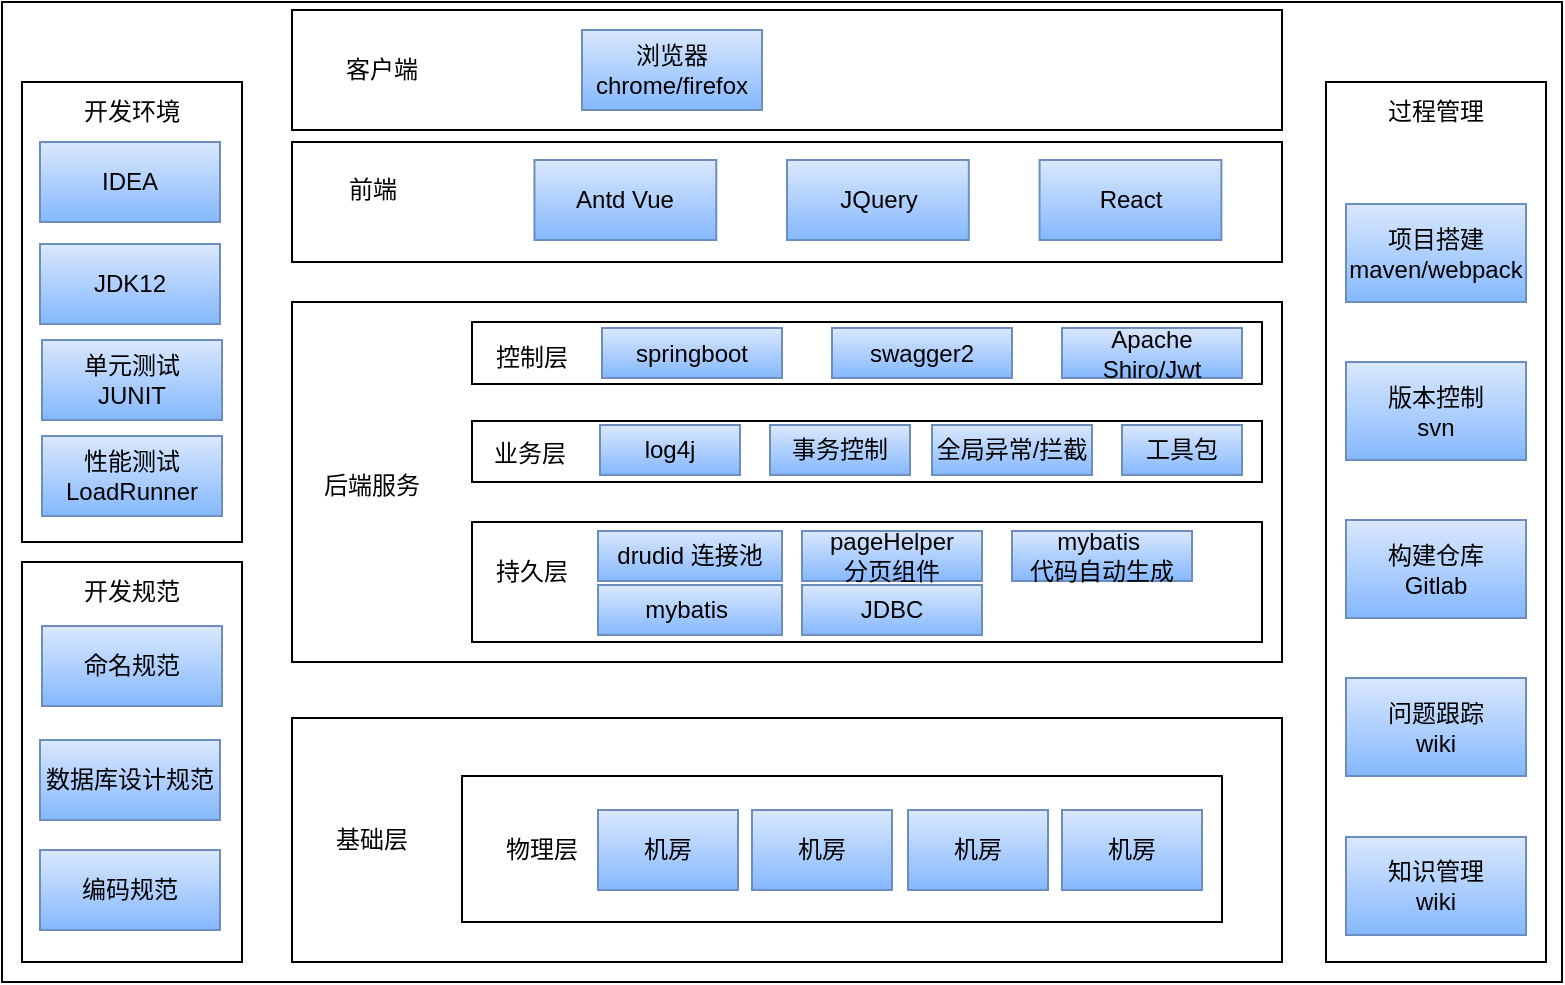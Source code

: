 <mxfile version="20.3.7" type="github">
  <diagram id="Tf-ROqd5I0BjPCLAmrv_" name="第 1 页">
    <mxGraphModel dx="1038" dy="547" grid="1" gridSize="10" guides="1" tooltips="1" connect="1" arrows="1" fold="1" page="1" pageScale="1" pageWidth="827" pageHeight="1169" math="0" shadow="0">
      <root>
        <mxCell id="0" />
        <mxCell id="1" parent="0" />
        <mxCell id="2l5vj2_Z7wzyE9L1ZZ0V-1" value="" style="rounded=0;whiteSpace=wrap;html=1;" parent="1" vertex="1">
          <mxGeometry x="40" y="150" width="780" height="490" as="geometry" />
        </mxCell>
        <mxCell id="2l5vj2_Z7wzyE9L1ZZ0V-3" value="" style="rounded=0;whiteSpace=wrap;html=1;" parent="1" vertex="1">
          <mxGeometry x="50" y="430" width="110" height="200" as="geometry" />
        </mxCell>
        <mxCell id="2l5vj2_Z7wzyE9L1ZZ0V-2" value="" style="rounded=0;whiteSpace=wrap;html=1;" parent="1" vertex="1">
          <mxGeometry x="50" y="190" width="110" height="230" as="geometry" />
        </mxCell>
        <mxCell id="2l5vj2_Z7wzyE9L1ZZ0V-8" value="JDK12" style="rounded=0;whiteSpace=wrap;html=1;fillColor=#dae8fc;strokeColor=#6c8ebf;gradientColor=#85B8FF;" parent="1" vertex="1">
          <mxGeometry x="59" y="271" width="90" height="40" as="geometry" />
        </mxCell>
        <mxCell id="2l5vj2_Z7wzyE9L1ZZ0V-9" value="单元测试&lt;br&gt;JUNIT" style="rounded=0;whiteSpace=wrap;html=1;fillColor=#dae8fc;strokeColor=#6c8ebf;gradientColor=#85B8FF;" parent="1" vertex="1">
          <mxGeometry x="60" y="319" width="90" height="40" as="geometry" />
        </mxCell>
        <mxCell id="2l5vj2_Z7wzyE9L1ZZ0V-10" value="性能测试&lt;br&gt;LoadRunner" style="rounded=0;whiteSpace=wrap;html=1;fillColor=#dae8fc;strokeColor=#6c8ebf;gradientColor=#85B8FF;" parent="1" vertex="1">
          <mxGeometry x="60" y="367" width="90" height="40" as="geometry" />
        </mxCell>
        <mxCell id="2l5vj2_Z7wzyE9L1ZZ0V-11" value="开发环境" style="text;html=1;strokeColor=none;fillColor=none;align=center;verticalAlign=middle;whiteSpace=wrap;rounded=0;" parent="1" vertex="1">
          <mxGeometry x="75" y="190" width="60" height="30" as="geometry" />
        </mxCell>
        <mxCell id="HxrzQFl6GsJWeDt-w_co-1" value="命名规范" style="rounded=0;whiteSpace=wrap;html=1;fillColor=#dae8fc;strokeColor=#6c8ebf;gradientColor=#85B8FF;" vertex="1" parent="1">
          <mxGeometry x="60" y="462" width="90" height="40" as="geometry" />
        </mxCell>
        <mxCell id="HxrzQFl6GsJWeDt-w_co-2" value="编码规范" style="rounded=0;whiteSpace=wrap;html=1;fillColor=#dae8fc;strokeColor=#6c8ebf;gradientColor=#85B8FF;" vertex="1" parent="1">
          <mxGeometry x="59" y="574" width="90" height="40" as="geometry" />
        </mxCell>
        <mxCell id="HxrzQFl6GsJWeDt-w_co-3" value="数据库设计规范" style="rounded=0;whiteSpace=wrap;html=1;fillColor=#dae8fc;strokeColor=#6c8ebf;gradientColor=#85B8FF;" vertex="1" parent="1">
          <mxGeometry x="59" y="519" width="90" height="40" as="geometry" />
        </mxCell>
        <mxCell id="HxrzQFl6GsJWeDt-w_co-4" value="开发规范" style="text;html=1;strokeColor=none;fillColor=none;align=center;verticalAlign=middle;whiteSpace=wrap;rounded=0;" vertex="1" parent="1">
          <mxGeometry x="75" y="430" width="60" height="30" as="geometry" />
        </mxCell>
        <mxCell id="HxrzQFl6GsJWeDt-w_co-12" value="IDEA" style="rounded=0;whiteSpace=wrap;html=1;fillColor=#dae8fc;strokeColor=#6c8ebf;gradientColor=#85B8FF;" vertex="1" parent="1">
          <mxGeometry x="59" y="220" width="90" height="40" as="geometry" />
        </mxCell>
        <mxCell id="HxrzQFl6GsJWeDt-w_co-13" value="" style="rounded=0;whiteSpace=wrap;html=1;gradientColor=none;" vertex="1" parent="1">
          <mxGeometry x="185" y="300" width="495" height="180" as="geometry" />
        </mxCell>
        <mxCell id="HxrzQFl6GsJWeDt-w_co-14" value="" style="rounded=0;whiteSpace=wrap;html=1;" vertex="1" parent="1">
          <mxGeometry x="702" y="190" width="110" height="440" as="geometry" />
        </mxCell>
        <mxCell id="HxrzQFl6GsJWeDt-w_co-15" value="过程管理" style="text;html=1;strokeColor=none;fillColor=none;align=center;verticalAlign=middle;whiteSpace=wrap;rounded=0;" vertex="1" parent="1">
          <mxGeometry x="727" y="190" width="60" height="30" as="geometry" />
        </mxCell>
        <mxCell id="HxrzQFl6GsJWeDt-w_co-17" value="项目搭建&lt;br&gt;maven/webpack" style="rounded=0;whiteSpace=wrap;html=1;fillColor=#dae8fc;strokeColor=#6c8ebf;gradientColor=#85B8FF;" vertex="1" parent="1">
          <mxGeometry x="712" y="251" width="90" height="49" as="geometry" />
        </mxCell>
        <mxCell id="HxrzQFl6GsJWeDt-w_co-22" value="版本控制&lt;br&gt;svn" style="rounded=0;whiteSpace=wrap;html=1;fillColor=#dae8fc;strokeColor=#6c8ebf;gradientColor=#85B8FF;" vertex="1" parent="1">
          <mxGeometry x="712" y="330" width="90" height="49" as="geometry" />
        </mxCell>
        <mxCell id="HxrzQFl6GsJWeDt-w_co-24" value="构建仓库&lt;br&gt;Gitlab" style="rounded=0;whiteSpace=wrap;html=1;fillColor=#dae8fc;strokeColor=#6c8ebf;gradientColor=#85B8FF;" vertex="1" parent="1">
          <mxGeometry x="712" y="409" width="90" height="49" as="geometry" />
        </mxCell>
        <mxCell id="HxrzQFl6GsJWeDt-w_co-25" value="问题跟踪&lt;br&gt;wiki" style="rounded=0;whiteSpace=wrap;html=1;fillColor=#dae8fc;strokeColor=#6c8ebf;gradientColor=#85B8FF;" vertex="1" parent="1">
          <mxGeometry x="712" y="488" width="90" height="49" as="geometry" />
        </mxCell>
        <mxCell id="HxrzQFl6GsJWeDt-w_co-26" value="知识管理&lt;br&gt;wiki" style="rounded=0;whiteSpace=wrap;html=1;fillColor=#dae8fc;strokeColor=#6c8ebf;gradientColor=#85B8FF;" vertex="1" parent="1">
          <mxGeometry x="712" y="567.5" width="90" height="49" as="geometry" />
        </mxCell>
        <mxCell id="HxrzQFl6GsJWeDt-w_co-29" value="" style="group" vertex="1" connectable="0" parent="1">
          <mxGeometry x="185" y="220" width="495" height="60" as="geometry" />
        </mxCell>
        <mxCell id="HxrzQFl6GsJWeDt-w_co-6" value="" style="rounded=0;whiteSpace=wrap;html=1;gradientColor=none;" vertex="1" parent="HxrzQFl6GsJWeDt-w_co-29">
          <mxGeometry width="495.0" height="60" as="geometry" />
        </mxCell>
        <mxCell id="HxrzQFl6GsJWeDt-w_co-7" value="前端" style="text;html=1;strokeColor=none;fillColor=none;align=center;verticalAlign=middle;whiteSpace=wrap;rounded=0;" vertex="1" parent="HxrzQFl6GsJWeDt-w_co-29">
          <mxGeometry x="10.102" y="9" width="60.612" height="30" as="geometry" />
        </mxCell>
        <mxCell id="HxrzQFl6GsJWeDt-w_co-8" value="Antd Vue" style="rounded=0;whiteSpace=wrap;html=1;fillColor=#dae8fc;strokeColor=#6c8ebf;gradientColor=#85B8FF;" vertex="1" parent="HxrzQFl6GsJWeDt-w_co-29">
          <mxGeometry x="121.224" y="9" width="90.918" height="40" as="geometry" />
        </mxCell>
        <mxCell id="HxrzQFl6GsJWeDt-w_co-9" value="React" style="rounded=0;whiteSpace=wrap;html=1;fillColor=#dae8fc;strokeColor=#6c8ebf;gradientColor=#85B8FF;" vertex="1" parent="HxrzQFl6GsJWeDt-w_co-29">
          <mxGeometry x="373.776" y="9" width="90.918" height="40" as="geometry" />
        </mxCell>
        <mxCell id="HxrzQFl6GsJWeDt-w_co-10" value="JQuery" style="rounded=0;whiteSpace=wrap;html=1;fillColor=#dae8fc;strokeColor=#6c8ebf;gradientColor=#85B8FF;" vertex="1" parent="HxrzQFl6GsJWeDt-w_co-29">
          <mxGeometry x="247.5" y="9" width="90.918" height="40" as="geometry" />
        </mxCell>
        <mxCell id="HxrzQFl6GsJWeDt-w_co-30" value="" style="rounded=0;whiteSpace=wrap;html=1;gradientColor=none;" vertex="1" parent="1">
          <mxGeometry x="185" y="154" width="495" height="60" as="geometry" />
        </mxCell>
        <mxCell id="HxrzQFl6GsJWeDt-w_co-31" value="客户端" style="text;html=1;strokeColor=none;fillColor=none;align=center;verticalAlign=middle;whiteSpace=wrap;rounded=0;" vertex="1" parent="1">
          <mxGeometry x="200" y="169" width="60" height="30" as="geometry" />
        </mxCell>
        <mxCell id="HxrzQFl6GsJWeDt-w_co-32" value="浏览器&lt;br&gt;chrome/firefox" style="rounded=0;whiteSpace=wrap;html=1;fillColor=#dae8fc;strokeColor=#6c8ebf;gradientColor=#85B8FF;" vertex="1" parent="1">
          <mxGeometry x="330" y="164" width="90" height="40" as="geometry" />
        </mxCell>
        <mxCell id="HxrzQFl6GsJWeDt-w_co-33" value="后端服务" style="text;html=1;strokeColor=none;fillColor=none;align=center;verticalAlign=middle;whiteSpace=wrap;rounded=0;" vertex="1" parent="1">
          <mxGeometry x="195" y="377" width="60" height="30" as="geometry" />
        </mxCell>
        <mxCell id="HxrzQFl6GsJWeDt-w_co-34" value="" style="rounded=0;whiteSpace=wrap;html=1;gradientColor=none;" vertex="1" parent="1">
          <mxGeometry x="275" y="310" width="395" height="31" as="geometry" />
        </mxCell>
        <mxCell id="HxrzQFl6GsJWeDt-w_co-35" value="" style="rounded=0;whiteSpace=wrap;html=1;gradientColor=none;" vertex="1" parent="1">
          <mxGeometry x="275" y="359.5" width="395" height="30.5" as="geometry" />
        </mxCell>
        <mxCell id="HxrzQFl6GsJWeDt-w_co-36" value="" style="rounded=0;whiteSpace=wrap;html=1;gradientColor=none;" vertex="1" parent="1">
          <mxGeometry x="275" y="410" width="395" height="60" as="geometry" />
        </mxCell>
        <mxCell id="HxrzQFl6GsJWeDt-w_co-37" value="springboot" style="rounded=0;whiteSpace=wrap;html=1;fillColor=#dae8fc;strokeColor=#6c8ebf;gradientColor=#85B8FF;" vertex="1" parent="1">
          <mxGeometry x="340" y="313" width="90" height="25" as="geometry" />
        </mxCell>
        <mxCell id="HxrzQFl6GsJWeDt-w_co-38" value="swagger2" style="rounded=0;whiteSpace=wrap;html=1;fillColor=#dae8fc;strokeColor=#6c8ebf;gradientColor=#85B8FF;" vertex="1" parent="1">
          <mxGeometry x="455" y="313" width="90" height="25" as="geometry" />
        </mxCell>
        <mxCell id="HxrzQFl6GsJWeDt-w_co-39" value="Apache Shiro/Jwt" style="rounded=0;whiteSpace=wrap;html=1;fillColor=#dae8fc;strokeColor=#6c8ebf;gradientColor=#85B8FF;" vertex="1" parent="1">
          <mxGeometry x="570" y="313" width="90" height="25" as="geometry" />
        </mxCell>
        <mxCell id="HxrzQFl6GsJWeDt-w_co-41" value="控制层" style="text;html=1;strokeColor=none;fillColor=none;align=center;verticalAlign=middle;whiteSpace=wrap;rounded=0;" vertex="1" parent="1">
          <mxGeometry x="275" y="313" width="60" height="30" as="geometry" />
        </mxCell>
        <mxCell id="HxrzQFl6GsJWeDt-w_co-42" value="log4j" style="rounded=0;whiteSpace=wrap;html=1;fillColor=#dae8fc;strokeColor=#6c8ebf;gradientColor=#85B8FF;" vertex="1" parent="1">
          <mxGeometry x="339" y="361.5" width="70" height="25" as="geometry" />
        </mxCell>
        <mxCell id="HxrzQFl6GsJWeDt-w_co-43" value="全局异常/拦截" style="rounded=0;whiteSpace=wrap;html=1;fillColor=#dae8fc;strokeColor=#6c8ebf;gradientColor=#85B8FF;" vertex="1" parent="1">
          <mxGeometry x="505" y="361.5" width="80" height="25" as="geometry" />
        </mxCell>
        <mxCell id="HxrzQFl6GsJWeDt-w_co-44" value="工具包" style="rounded=0;whiteSpace=wrap;html=1;fillColor=#dae8fc;strokeColor=#6c8ebf;gradientColor=#85B8FF;" vertex="1" parent="1">
          <mxGeometry x="600" y="361.5" width="60" height="25" as="geometry" />
        </mxCell>
        <mxCell id="HxrzQFl6GsJWeDt-w_co-46" value="业务层" style="text;html=1;strokeColor=none;fillColor=none;align=center;verticalAlign=middle;whiteSpace=wrap;rounded=0;" vertex="1" parent="1">
          <mxGeometry x="274" y="361" width="60" height="30" as="geometry" />
        </mxCell>
        <mxCell id="HxrzQFl6GsJWeDt-w_co-48" value="事务控制" style="rounded=0;whiteSpace=wrap;html=1;fillColor=#dae8fc;strokeColor=#6c8ebf;gradientColor=#85B8FF;" vertex="1" parent="1">
          <mxGeometry x="424" y="361.5" width="70" height="25" as="geometry" />
        </mxCell>
        <mxCell id="HxrzQFl6GsJWeDt-w_co-51" value="持久层" style="text;html=1;strokeColor=none;fillColor=none;align=center;verticalAlign=middle;whiteSpace=wrap;rounded=0;" vertex="1" parent="1">
          <mxGeometry x="275" y="420" width="60" height="30" as="geometry" />
        </mxCell>
        <mxCell id="HxrzQFl6GsJWeDt-w_co-52" value="drudid 连接池" style="rounded=0;whiteSpace=wrap;html=1;fillColor=#dae8fc;strokeColor=#6c8ebf;gradientColor=#85B8FF;" vertex="1" parent="1">
          <mxGeometry x="338" y="414.5" width="92" height="25" as="geometry" />
        </mxCell>
        <mxCell id="HxrzQFl6GsJWeDt-w_co-54" value="pageHelper&lt;br&gt;分页组件" style="rounded=0;whiteSpace=wrap;html=1;fillColor=#dae8fc;strokeColor=#6c8ebf;gradientColor=#85B8FF;" vertex="1" parent="1">
          <mxGeometry x="440" y="414.5" width="90" height="25" as="geometry" />
        </mxCell>
        <mxCell id="HxrzQFl6GsJWeDt-w_co-55" value="mybatis&amp;nbsp;&lt;br&gt;代码自动生成" style="rounded=0;whiteSpace=wrap;html=1;fillColor=#dae8fc;strokeColor=#6c8ebf;gradientColor=#85B8FF;" vertex="1" parent="1">
          <mxGeometry x="545" y="414.5" width="90" height="25" as="geometry" />
        </mxCell>
        <mxCell id="HxrzQFl6GsJWeDt-w_co-56" value="mybatis&amp;nbsp;" style="rounded=0;whiteSpace=wrap;html=1;fillColor=#dae8fc;strokeColor=#6c8ebf;gradientColor=#85B8FF;" vertex="1" parent="1">
          <mxGeometry x="338" y="441.5" width="92" height="25" as="geometry" />
        </mxCell>
        <mxCell id="HxrzQFl6GsJWeDt-w_co-58" value="JDBC" style="rounded=0;whiteSpace=wrap;html=1;fillColor=#dae8fc;strokeColor=#6c8ebf;gradientColor=#85B8FF;" vertex="1" parent="1">
          <mxGeometry x="440" y="441.5" width="90" height="25" as="geometry" />
        </mxCell>
        <mxCell id="HxrzQFl6GsJWeDt-w_co-59" value="" style="rounded=0;whiteSpace=wrap;html=1;gradientColor=none;" vertex="1" parent="1">
          <mxGeometry x="185" y="508" width="495" height="122" as="geometry" />
        </mxCell>
        <mxCell id="HxrzQFl6GsJWeDt-w_co-60" value="基础层" style="text;html=1;strokeColor=none;fillColor=none;align=center;verticalAlign=middle;whiteSpace=wrap;rounded=0;" vertex="1" parent="1">
          <mxGeometry x="195" y="554" width="60" height="30" as="geometry" />
        </mxCell>
        <mxCell id="HxrzQFl6GsJWeDt-w_co-64" value="" style="rounded=0;whiteSpace=wrap;html=1;gradientColor=none;" vertex="1" parent="1">
          <mxGeometry x="270" y="537" width="380" height="73" as="geometry" />
        </mxCell>
        <mxCell id="HxrzQFl6GsJWeDt-w_co-65" value="物理层" style="text;html=1;strokeColor=none;fillColor=none;align=center;verticalAlign=middle;whiteSpace=wrap;rounded=0;" vertex="1" parent="1">
          <mxGeometry x="280" y="559" width="60" height="30" as="geometry" />
        </mxCell>
        <mxCell id="HxrzQFl6GsJWeDt-w_co-67" value="机房" style="rounded=0;whiteSpace=wrap;html=1;fillColor=#dae8fc;strokeColor=#6c8ebf;gradientColor=#85B8FF;" vertex="1" parent="1">
          <mxGeometry x="338" y="554" width="70" height="40" as="geometry" />
        </mxCell>
        <mxCell id="HxrzQFl6GsJWeDt-w_co-68" value="机房" style="rounded=0;whiteSpace=wrap;html=1;fillColor=#dae8fc;strokeColor=#6c8ebf;gradientColor=#85B8FF;" vertex="1" parent="1">
          <mxGeometry x="415" y="554" width="70" height="40" as="geometry" />
        </mxCell>
        <mxCell id="HxrzQFl6GsJWeDt-w_co-69" value="机房" style="rounded=0;whiteSpace=wrap;html=1;fillColor=#dae8fc;strokeColor=#6c8ebf;gradientColor=#85B8FF;" vertex="1" parent="1">
          <mxGeometry x="493" y="554" width="70" height="40" as="geometry" />
        </mxCell>
        <mxCell id="HxrzQFl6GsJWeDt-w_co-70" value="机房" style="rounded=0;whiteSpace=wrap;html=1;fillColor=#dae8fc;strokeColor=#6c8ebf;gradientColor=#85B8FF;" vertex="1" parent="1">
          <mxGeometry x="570" y="554" width="70" height="40" as="geometry" />
        </mxCell>
      </root>
    </mxGraphModel>
  </diagram>
</mxfile>
